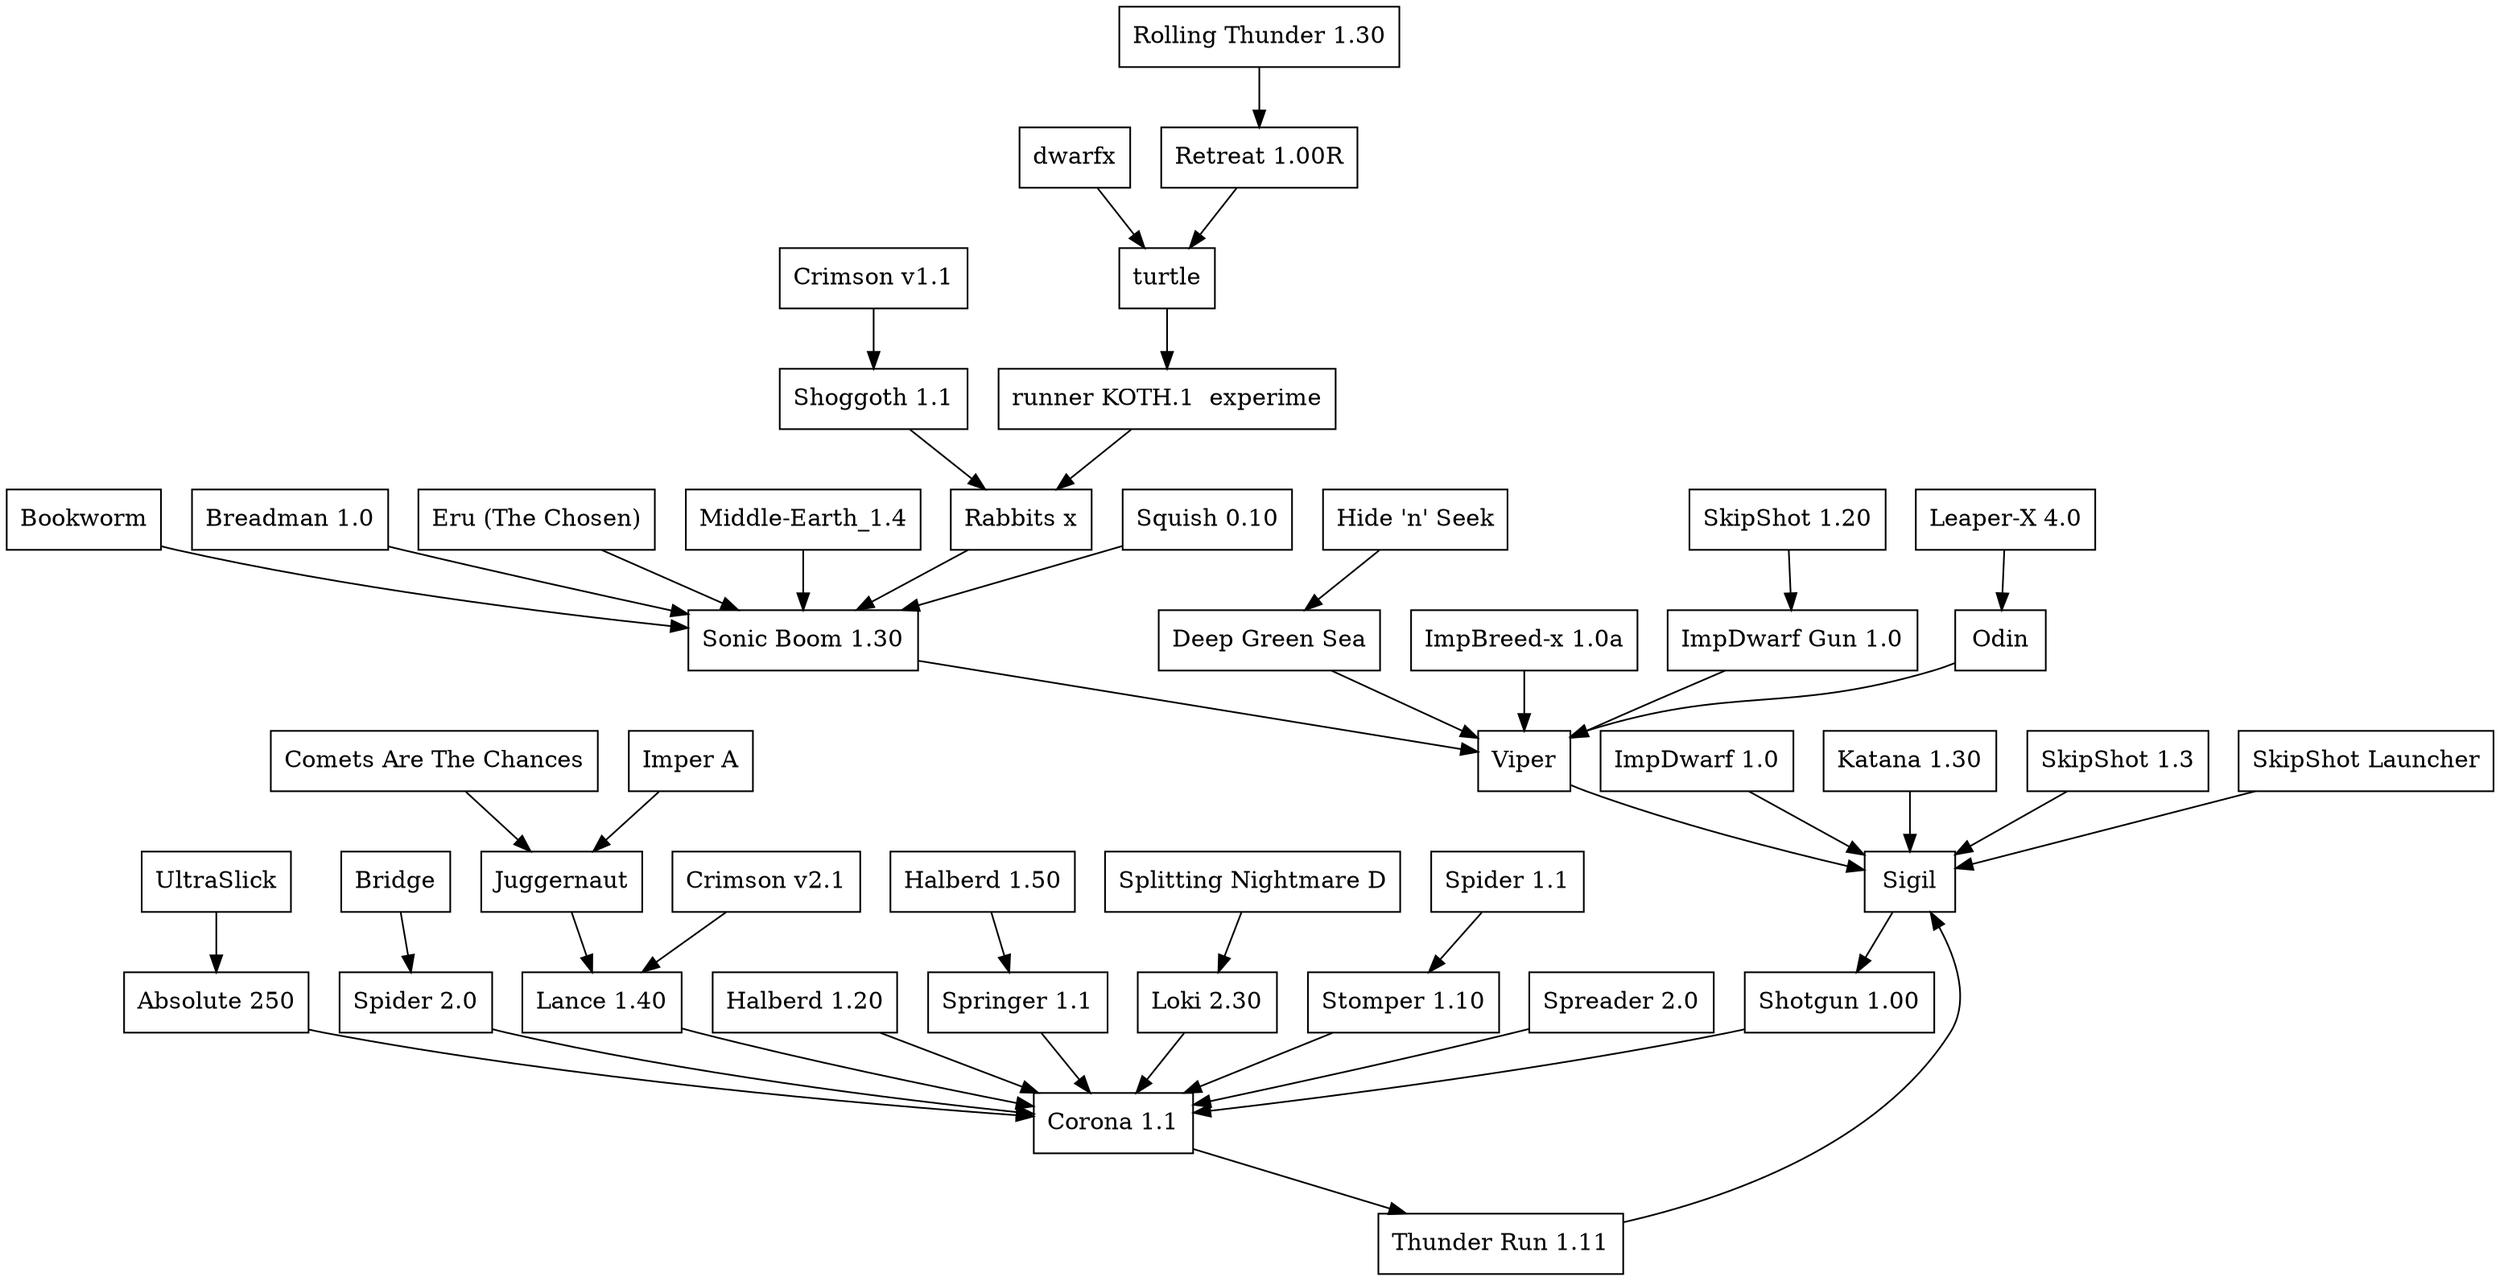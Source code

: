 // best counter graph for Bill Shubert's x-hill (write limit 500)
digraph xhill {
node [ shape = box ]
"Sigil" -> "Shotgun 1.00"
"Absolute 250" -> "Corona 1.1"
"Bookworm" -> "Sonic Boom 1.30"
"Breadman 1.0" -> "Sonic Boom 1.30"
"Bridge" -> "Spider 2.0"
"Comets Are The Chances" -> "Juggernaut"
"Corona 1.1" -> "Thunder Run 1.11"
"Crimson v2.1" -> "Lance 1.40"
"Crimson v1.1" -> "Shoggoth 1.1"
"Deep Green Sea" -> "Viper"
"dwarfx" -> "turtle"
"Eru (The Chosen)" -> "Sonic Boom 1.30"
"Halberd 1.20" -> "Corona 1.1"
"Halberd 1.50" -> "Springer 1.1"
"Hide 'n' Seek" -> "Deep Green Sea"
"ImpBreed-x 1.0a" -> "Viper"
"ImpDwarf 1.0" -> "Sigil"
"ImpDwarf Gun 1.0" -> "Viper"
"Imper A" -> "Juggernaut"
"Juggernaut" -> "Lance 1.40"
"Katana 1.30" -> "Sigil"
"Lance 1.40" -> "Corona 1.1"
"Leaper-X 4.0" -> "Odin"
"Loki 2.30" -> "Corona 1.1"
"Middle-Earth_1.4" -> "Sonic Boom 1.30"
"Odin" -> "Viper"
"Rabbits x" -> "Sonic Boom 1.30"
"Retreat 1.00R" -> "turtle"
"Rolling Thunder 1.30" -> "Retreat 1.00R"
"runner KOTH.1  experime" -> "Rabbits x"
"Shoggoth 1.1" -> "Rabbits x"
"Shotgun 1.00" -> "Corona 1.1"
"SkipShot 1.20" -> "ImpDwarf Gun 1.0"
"SkipShot 1.3" -> "Sigil"
"SkipShot Launcher" -> "Sigil"
"Sonic Boom 1.30" -> "Viper"
"Spider 1.1" -> "Stomper 1.10"
"Spider 2.0" -> "Corona 1.1"
"Splitting Nightmare D" -> "Loki 2.30"
"Spreader 2.0" -> "Corona 1.1"
"Springer 1.1" -> "Corona 1.1"
"Squish 0.10" -> "Sonic Boom 1.30"
"Stomper 1.10" -> "Corona 1.1"
"Thunder Run 1.11" -> "Sigil"
"turtle" -> "runner KOTH.1  experime"
"UltraSlick" -> "Absolute 250"
"Viper" -> "Sigil"
}
